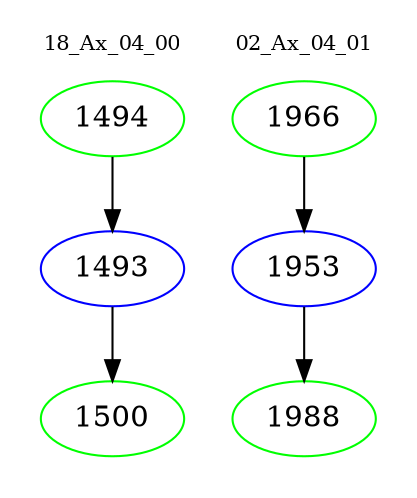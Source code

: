 digraph{
subgraph cluster_0 {
color = white
label = "18_Ax_04_00";
fontsize=10;
T0_1494 [label="1494", color="green"]
T0_1494 -> T0_1493 [color="black"]
T0_1493 [label="1493", color="blue"]
T0_1493 -> T0_1500 [color="black"]
T0_1500 [label="1500", color="green"]
}
subgraph cluster_1 {
color = white
label = "02_Ax_04_01";
fontsize=10;
T1_1966 [label="1966", color="green"]
T1_1966 -> T1_1953 [color="black"]
T1_1953 [label="1953", color="blue"]
T1_1953 -> T1_1988 [color="black"]
T1_1988 [label="1988", color="green"]
}
}
